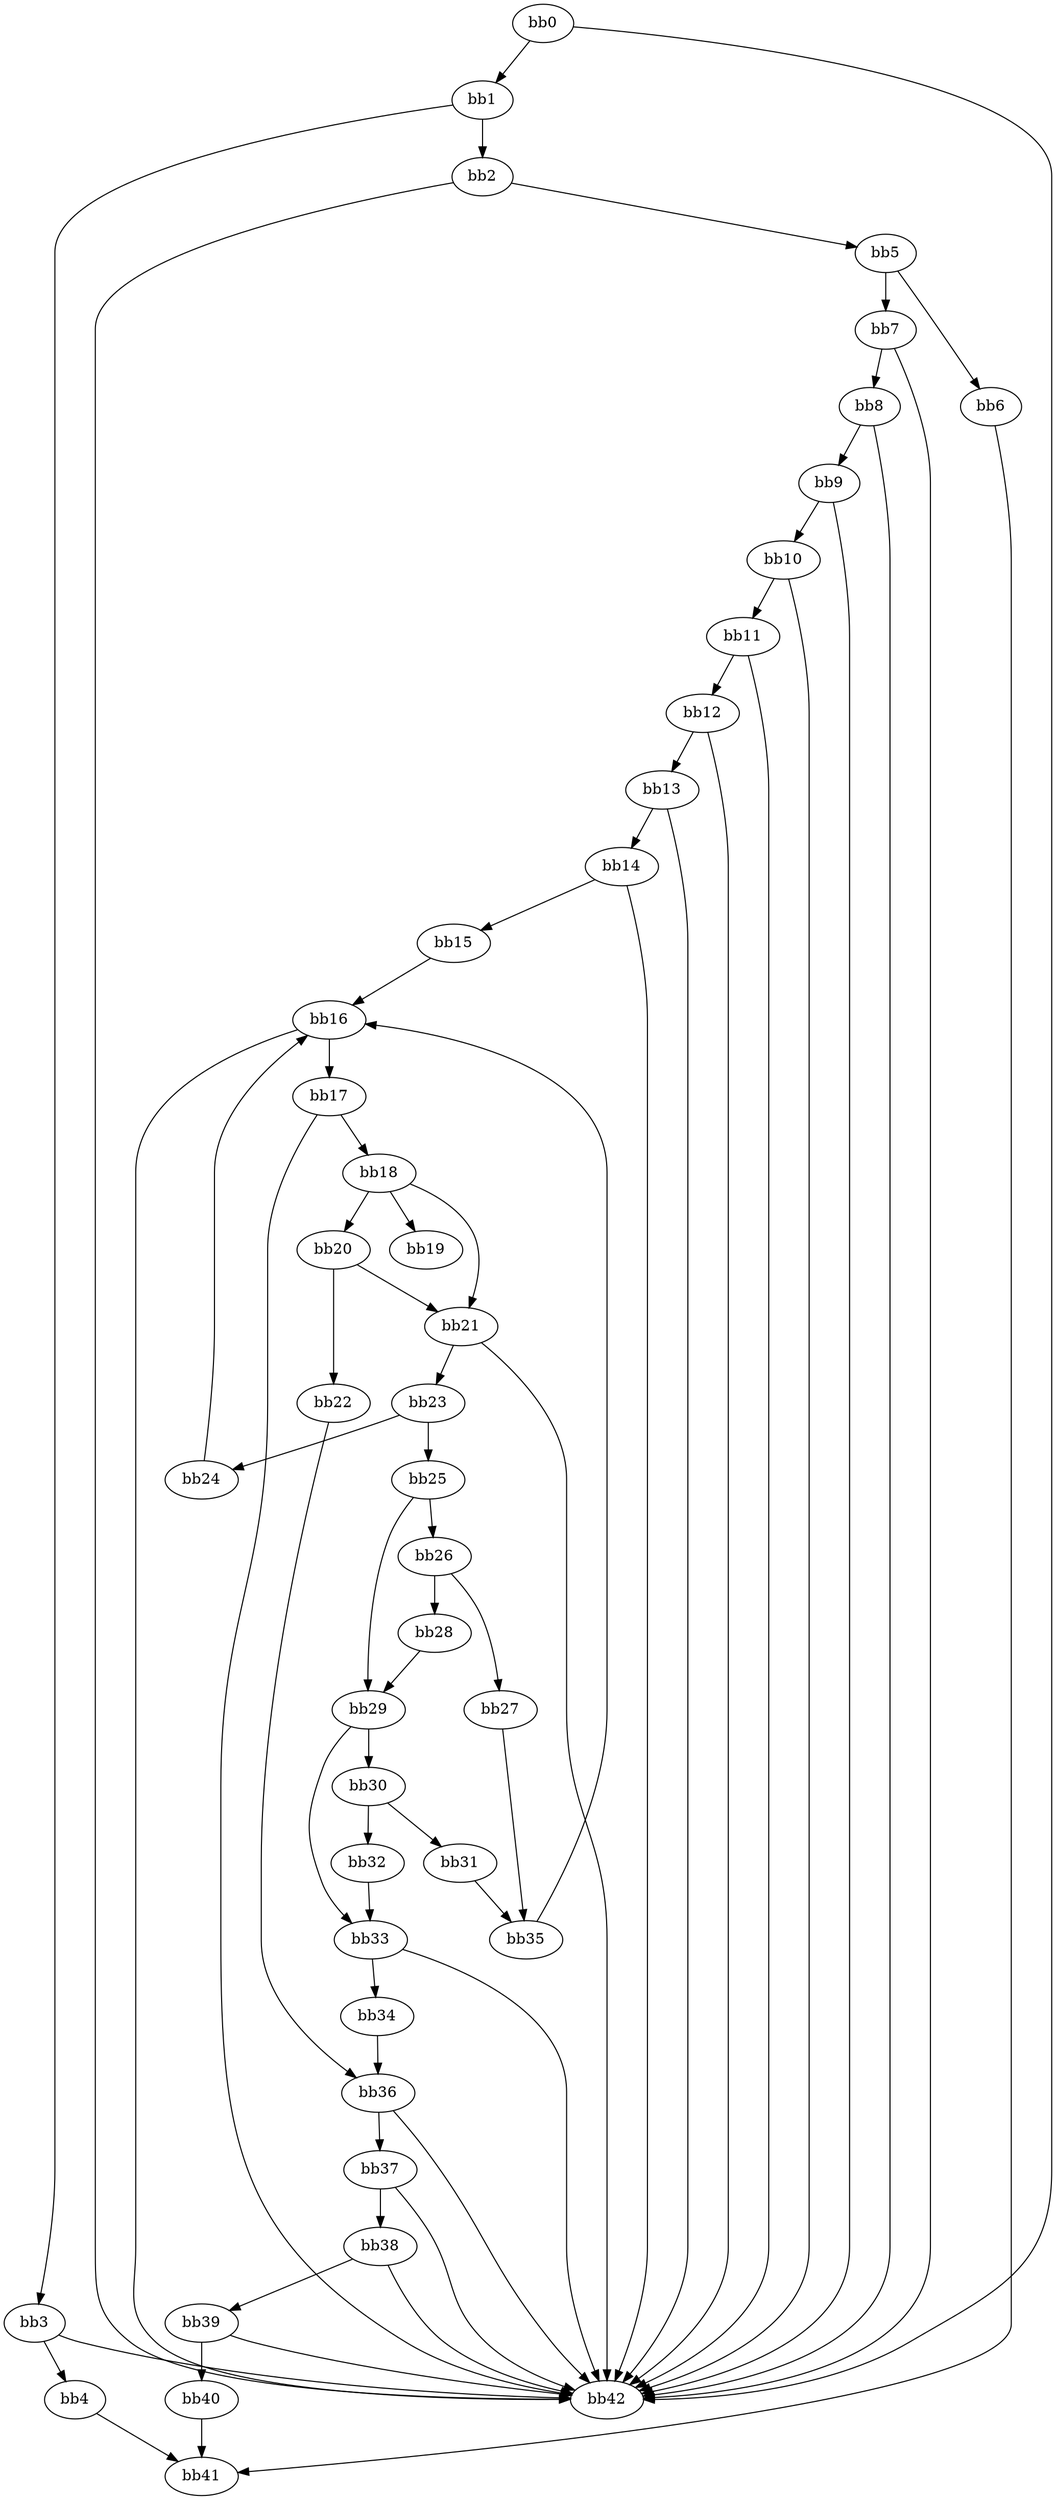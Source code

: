 digraph {
    0 [ label = "bb0\l" ]
    1 [ label = "bb1\l" ]
    2 [ label = "bb2\l" ]
    3 [ label = "bb3\l" ]
    4 [ label = "bb4\l" ]
    5 [ label = "bb5\l" ]
    6 [ label = "bb6\l" ]
    7 [ label = "bb7\l" ]
    8 [ label = "bb8\l" ]
    9 [ label = "bb9\l" ]
    10 [ label = "bb10\l" ]
    11 [ label = "bb11\l" ]
    12 [ label = "bb12\l" ]
    13 [ label = "bb13\l" ]
    14 [ label = "bb14\l" ]
    15 [ label = "bb15\l" ]
    16 [ label = "bb16\l" ]
    17 [ label = "bb17\l" ]
    18 [ label = "bb18\l" ]
    19 [ label = "bb19\l" ]
    20 [ label = "bb20\l" ]
    21 [ label = "bb21\l" ]
    22 [ label = "bb22\l" ]
    23 [ label = "bb23\l" ]
    24 [ label = "bb24\l" ]
    25 [ label = "bb25\l" ]
    26 [ label = "bb26\l" ]
    27 [ label = "bb27\l" ]
    28 [ label = "bb28\l" ]
    29 [ label = "bb29\l" ]
    30 [ label = "bb30\l" ]
    31 [ label = "bb31\l" ]
    32 [ label = "bb32\l" ]
    33 [ label = "bb33\l" ]
    34 [ label = "bb34\l" ]
    35 [ label = "bb35\l" ]
    36 [ label = "bb36\l" ]
    37 [ label = "bb37\l" ]
    38 [ label = "bb38\l" ]
    39 [ label = "bb39\l" ]
    40 [ label = "bb40\l" ]
    41 [ label = "bb41\l" ]
    42 [ label = "bb42\l" ]
    0 -> 1 [ ]
    0 -> 42 [ ]
    1 -> 2 [ ]
    1 -> 3 [ ]
    2 -> 5 [ ]
    2 -> 42 [ ]
    3 -> 4 [ ]
    3 -> 42 [ ]
    4 -> 41 [ ]
    5 -> 6 [ ]
    5 -> 7 [ ]
    6 -> 41 [ ]
    7 -> 8 [ ]
    7 -> 42 [ ]
    8 -> 9 [ ]
    8 -> 42 [ ]
    9 -> 10 [ ]
    9 -> 42 [ ]
    10 -> 11 [ ]
    10 -> 42 [ ]
    11 -> 12 [ ]
    11 -> 42 [ ]
    12 -> 13 [ ]
    12 -> 42 [ ]
    13 -> 14 [ ]
    13 -> 42 [ ]
    14 -> 15 [ ]
    14 -> 42 [ ]
    15 -> 16 [ ]
    16 -> 17 [ ]
    16 -> 42 [ ]
    17 -> 18 [ ]
    17 -> 42 [ ]
    18 -> 19 [ ]
    18 -> 20 [ ]
    18 -> 21 [ ]
    20 -> 21 [ ]
    20 -> 22 [ ]
    21 -> 23 [ ]
    21 -> 42 [ ]
    22 -> 36 [ ]
    23 -> 24 [ ]
    23 -> 25 [ ]
    24 -> 16 [ ]
    25 -> 26 [ ]
    25 -> 29 [ ]
    26 -> 27 [ ]
    26 -> 28 [ ]
    27 -> 35 [ ]
    28 -> 29 [ ]
    29 -> 30 [ ]
    29 -> 33 [ ]
    30 -> 31 [ ]
    30 -> 32 [ ]
    31 -> 35 [ ]
    32 -> 33 [ ]
    33 -> 34 [ ]
    33 -> 42 [ ]
    34 -> 36 [ ]
    35 -> 16 [ ]
    36 -> 37 [ ]
    36 -> 42 [ ]
    37 -> 38 [ ]
    37 -> 42 [ ]
    38 -> 39 [ ]
    38 -> 42 [ ]
    39 -> 40 [ ]
    39 -> 42 [ ]
    40 -> 41 [ ]
}

